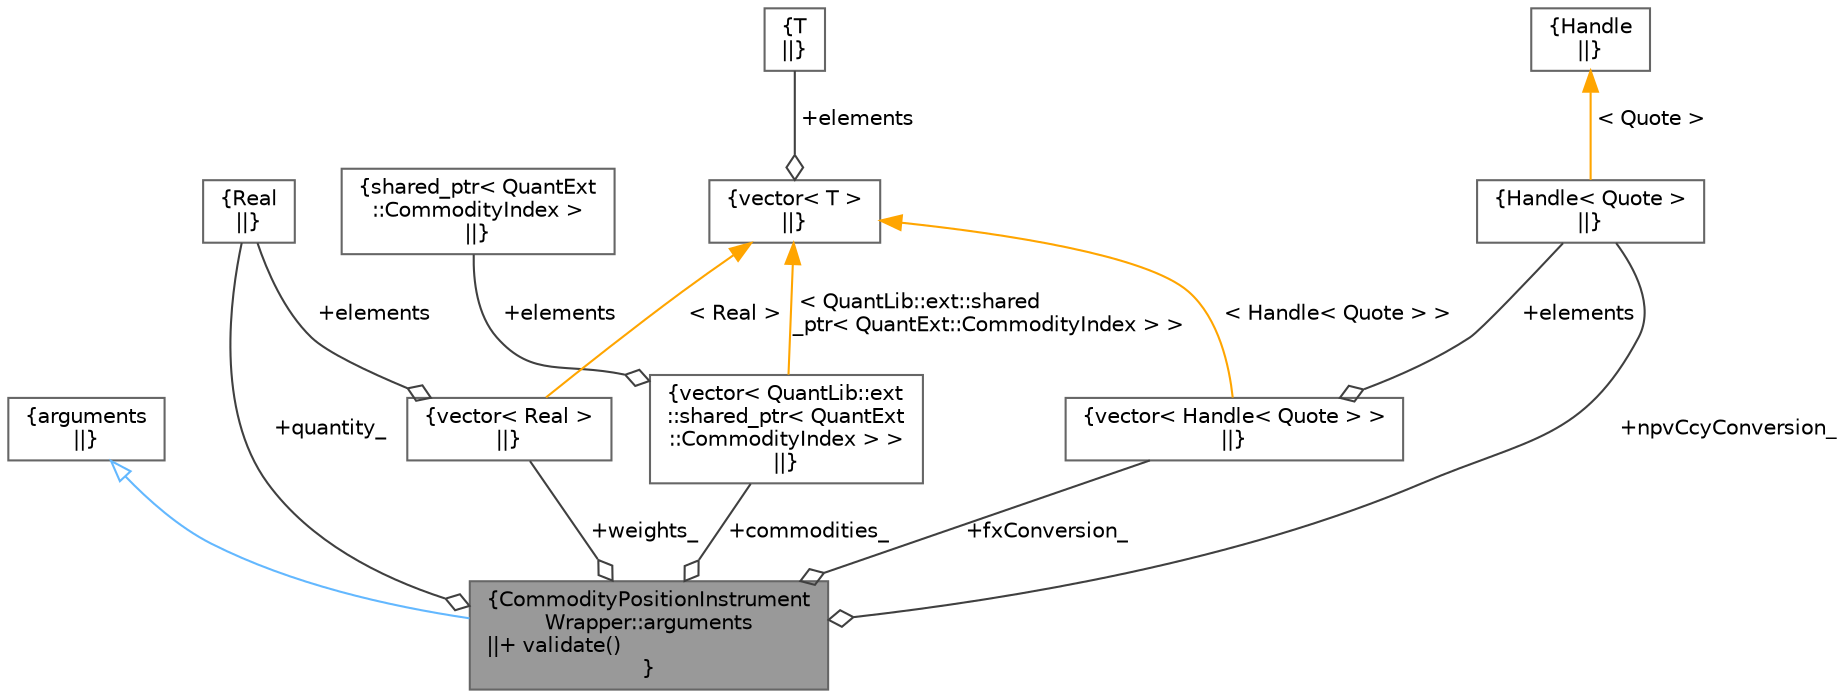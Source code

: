 digraph "CommodityPositionInstrumentWrapper::arguments"
{
 // INTERACTIVE_SVG=YES
 // LATEX_PDF_SIZE
  bgcolor="transparent";
  edge [fontname=Helvetica,fontsize=10,labelfontname=Helvetica,labelfontsize=10];
  node [fontname=Helvetica,fontsize=10,shape=box,height=0.2,width=0.4];
  Node1 [label="{CommodityPositionInstrument\lWrapper::arguments\n||+ validate()\l}",height=0.2,width=0.4,color="gray40", fillcolor="grey60", style="filled", fontcolor="black",tooltip=" "];
  Node2 -> Node1 [dir="back",color="steelblue1",style="solid",arrowtail="onormal"];
  Node2 [label="{arguments\n||}",height=0.2,width=0.4,color="gray40", fillcolor="white", style="filled",URL="C:/dev/ORE/documentation/QuantExt/doc/quantext.tag$class_quant_lib_1_1_pricing_engine_1_1arguments.html",tooltip=" "];
  Node3 -> Node1 [color="grey25",style="solid",label=" +quantity_" ,arrowhead="odiamond"];
  Node3 [label="{Real\n||}",height=0.2,width=0.4,color="gray40", fillcolor="white", style="filled",tooltip=" "];
  Node4 -> Node1 [color="grey25",style="solid",label=" +commodities_" ,arrowhead="odiamond"];
  Node4 [label="{vector\< QuantLib::ext\l::shared_ptr\< QuantExt\l::CommodityIndex \> \>\n||}",height=0.2,width=0.4,color="gray40", fillcolor="white", style="filled",tooltip=" "];
  Node5 -> Node4 [color="grey25",style="solid",label=" +elements" ,arrowhead="odiamond"];
  Node5 [label="{shared_ptr\< QuantExt\l::CommodityIndex \>\n||}",height=0.2,width=0.4,color="gray40", fillcolor="white", style="filled",tooltip=" "];
  Node6 -> Node4 [dir="back",color="orange",style="solid",label=" \< QuantLib::ext::shared\l_ptr\< QuantExt::CommodityIndex \> \>" ];
  Node6 [label="{vector\< T \>\n||}",height=0.2,width=0.4,color="gray40", fillcolor="white", style="filled",tooltip=" "];
  Node7 -> Node6 [color="grey25",style="solid",label=" +elements" ,arrowhead="odiamond"];
  Node7 [label="{T\n||}",height=0.2,width=0.4,color="gray40", fillcolor="white", style="filled",tooltip=" "];
  Node8 -> Node1 [color="grey25",style="solid",label=" +weights_" ,arrowhead="odiamond"];
  Node8 [label="{vector\< Real \>\n||}",height=0.2,width=0.4,color="gray40", fillcolor="white", style="filled",tooltip=" "];
  Node3 -> Node8 [color="grey25",style="solid",label=" +elements" ,arrowhead="odiamond"];
  Node6 -> Node8 [dir="back",color="orange",style="solid",label=" \< Real \>" ];
  Node9 -> Node1 [color="grey25",style="solid",label=" +fxConversion_" ,arrowhead="odiamond"];
  Node9 [label="{vector\< Handle\< Quote \> \>\n||}",height=0.2,width=0.4,color="gray40", fillcolor="white", style="filled",tooltip=" "];
  Node10 -> Node9 [color="grey25",style="solid",label=" +elements" ,arrowhead="odiamond"];
  Node10 [label="{Handle\< Quote \>\n||}",height=0.2,width=0.4,color="gray40", fillcolor="white", style="filled",tooltip=" "];
  Node11 -> Node10 [dir="back",color="orange",style="solid",label=" \< Quote \>" ];
  Node11 [label="{Handle\n||}",height=0.2,width=0.4,color="gray40", fillcolor="white", style="filled",tooltip=" "];
  Node6 -> Node9 [dir="back",color="orange",style="solid",label=" \< Handle\< Quote \> \>" ];
  Node10 -> Node1 [color="grey25",style="solid",label=" +npvCcyConversion_" ,arrowhead="odiamond"];
}
